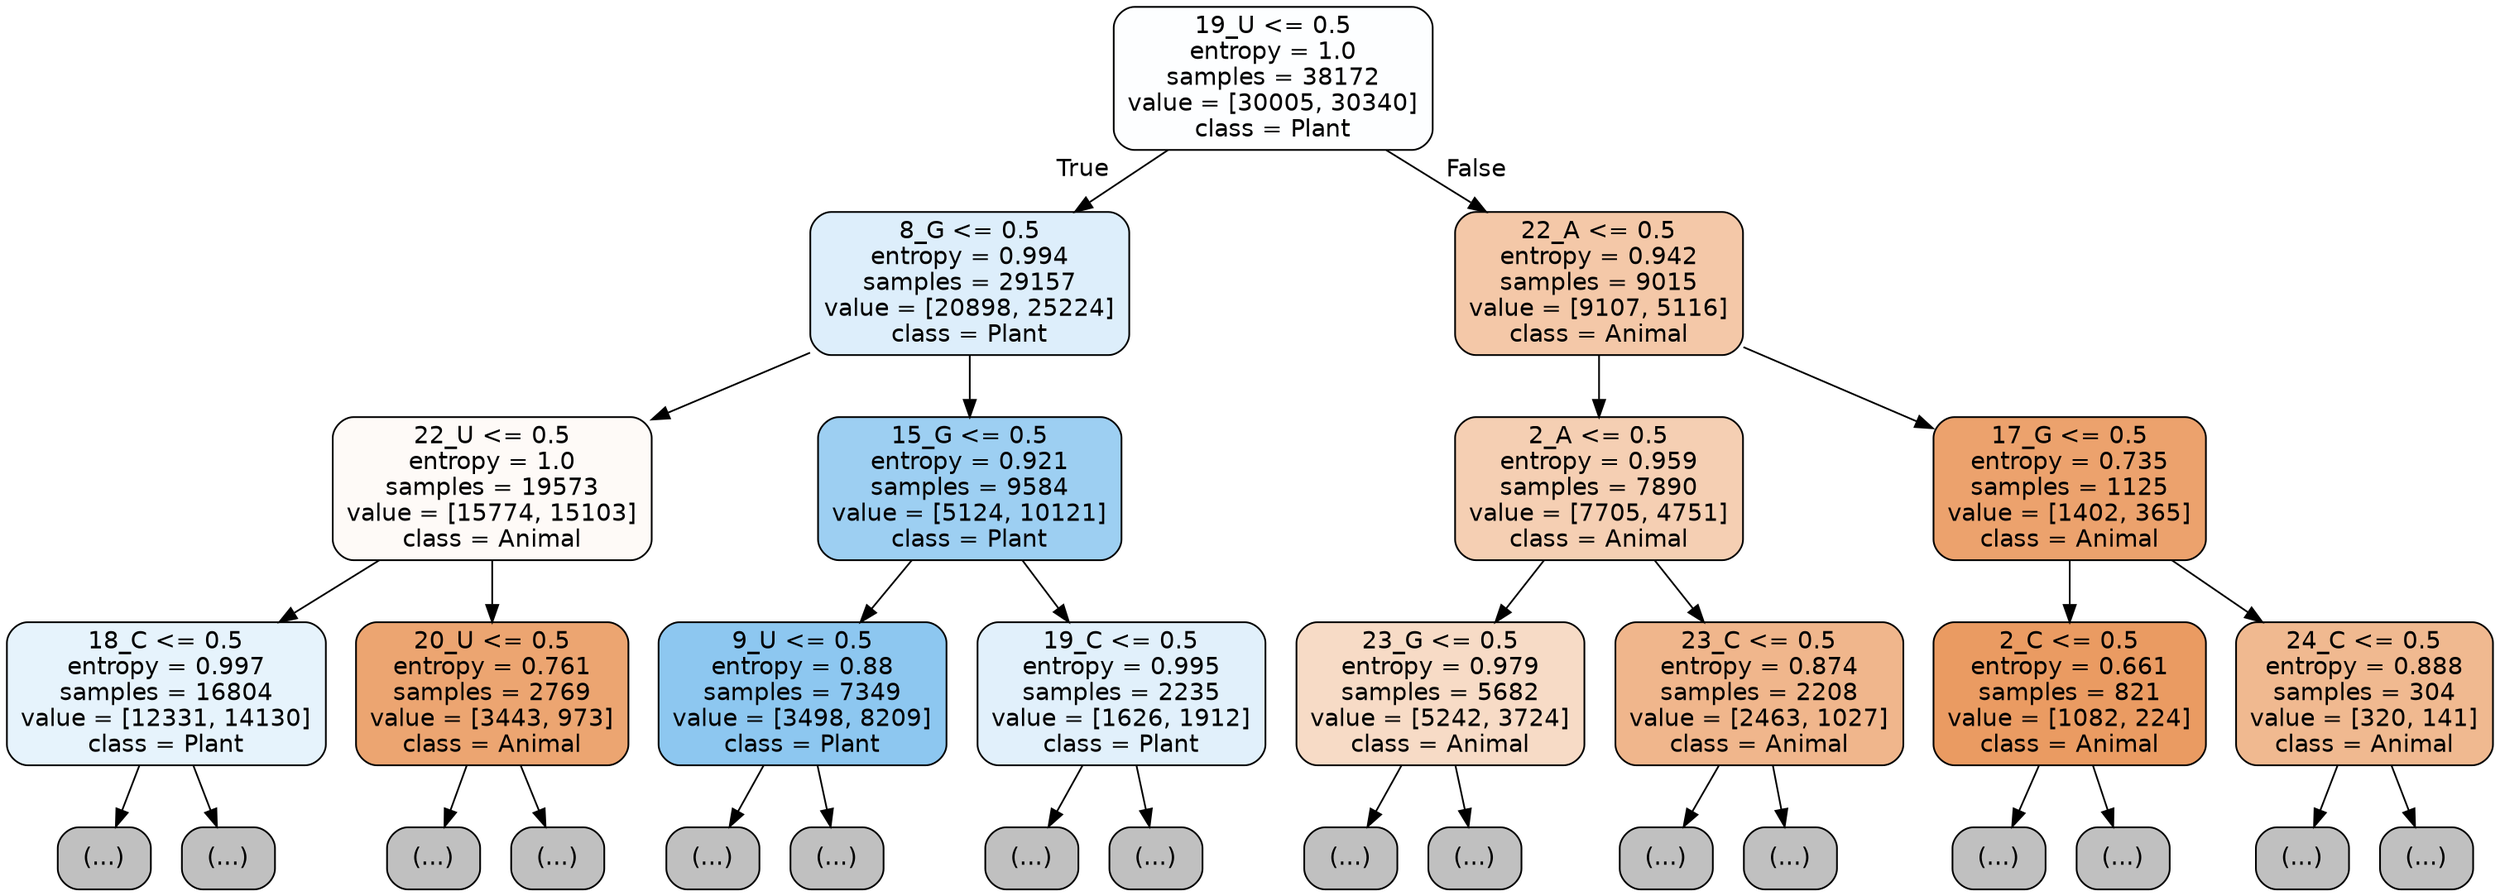 digraph Tree {
node [shape=box, style="filled, rounded", color="black", fontname="helvetica"] ;
edge [fontname="helvetica"] ;
0 [label="19_U <= 0.5\nentropy = 1.0\nsamples = 38172\nvalue = [30005, 30340]\nclass = Plant", fillcolor="#fdfeff"] ;
1 [label="8_G <= 0.5\nentropy = 0.994\nsamples = 29157\nvalue = [20898, 25224]\nclass = Plant", fillcolor="#ddeefb"] ;
0 -> 1 [labeldistance=2.5, labelangle=45, headlabel="True"] ;
2 [label="22_U <= 0.5\nentropy = 1.0\nsamples = 19573\nvalue = [15774, 15103]\nclass = Animal", fillcolor="#fefaf7"] ;
1 -> 2 ;
3 [label="18_C <= 0.5\nentropy = 0.997\nsamples = 16804\nvalue = [12331, 14130]\nclass = Plant", fillcolor="#e6f3fc"] ;
2 -> 3 ;
4 [label="(...)", fillcolor="#C0C0C0"] ;
3 -> 4 ;
6135 [label="(...)", fillcolor="#C0C0C0"] ;
3 -> 6135 ;
7850 [label="20_U <= 0.5\nentropy = 0.761\nsamples = 2769\nvalue = [3443, 973]\nclass = Animal", fillcolor="#eca571"] ;
2 -> 7850 ;
7851 [label="(...)", fillcolor="#C0C0C0"] ;
7850 -> 7851 ;
8684 [label="(...)", fillcolor="#C0C0C0"] ;
7850 -> 8684 ;
8971 [label="15_G <= 0.5\nentropy = 0.921\nsamples = 9584\nvalue = [5124, 10121]\nclass = Plant", fillcolor="#9dcff2"] ;
1 -> 8971 ;
8972 [label="9_U <= 0.5\nentropy = 0.88\nsamples = 7349\nvalue = [3498, 8209]\nclass = Plant", fillcolor="#8dc7f0"] ;
8971 -> 8972 ;
8973 [label="(...)", fillcolor="#C0C0C0"] ;
8972 -> 8973 ;
10688 [label="(...)", fillcolor="#C0C0C0"] ;
8972 -> 10688 ;
11369 [label="19_C <= 0.5\nentropy = 0.995\nsamples = 2235\nvalue = [1626, 1912]\nclass = Plant", fillcolor="#e1f0fb"] ;
8971 -> 11369 ;
11370 [label="(...)", fillcolor="#C0C0C0"] ;
11369 -> 11370 ;
12009 [label="(...)", fillcolor="#C0C0C0"] ;
11369 -> 12009 ;
12302 [label="22_A <= 0.5\nentropy = 0.942\nsamples = 9015\nvalue = [9107, 5116]\nclass = Animal", fillcolor="#f4c8a8"] ;
0 -> 12302 [labeldistance=2.5, labelangle=-45, headlabel="False"] ;
12303 [label="2_A <= 0.5\nentropy = 0.959\nsamples = 7890\nvalue = [7705, 4751]\nclass = Animal", fillcolor="#f5cfb3"] ;
12302 -> 12303 ;
12304 [label="23_G <= 0.5\nentropy = 0.979\nsamples = 5682\nvalue = [5242, 3724]\nclass = Animal", fillcolor="#f7dbc6"] ;
12303 -> 12304 ;
12305 [label="(...)", fillcolor="#C0C0C0"] ;
12304 -> 12305 ;
15068 [label="(...)", fillcolor="#C0C0C0"] ;
12304 -> 15068 ;
15143 [label="23_C <= 0.5\nentropy = 0.874\nsamples = 2208\nvalue = [2463, 1027]\nclass = Animal", fillcolor="#f0b68c"] ;
12303 -> 15143 ;
15144 [label="(...)", fillcolor="#C0C0C0"] ;
15143 -> 15144 ;
16163 [label="(...)", fillcolor="#C0C0C0"] ;
15143 -> 16163 ;
16188 [label="17_G <= 0.5\nentropy = 0.735\nsamples = 1125\nvalue = [1402, 365]\nclass = Animal", fillcolor="#eca26d"] ;
12302 -> 16188 ;
16189 [label="2_C <= 0.5\nentropy = 0.661\nsamples = 821\nvalue = [1082, 224]\nclass = Animal", fillcolor="#ea9b62"] ;
16188 -> 16189 ;
16190 [label="(...)", fillcolor="#C0C0C0"] ;
16189 -> 16190 ;
16459 [label="(...)", fillcolor="#C0C0C0"] ;
16189 -> 16459 ;
16526 [label="24_C <= 0.5\nentropy = 0.888\nsamples = 304\nvalue = [320, 141]\nclass = Animal", fillcolor="#f0b990"] ;
16188 -> 16526 ;
16527 [label="(...)", fillcolor="#C0C0C0"] ;
16526 -> 16527 ;
16646 [label="(...)", fillcolor="#C0C0C0"] ;
16526 -> 16646 ;
}